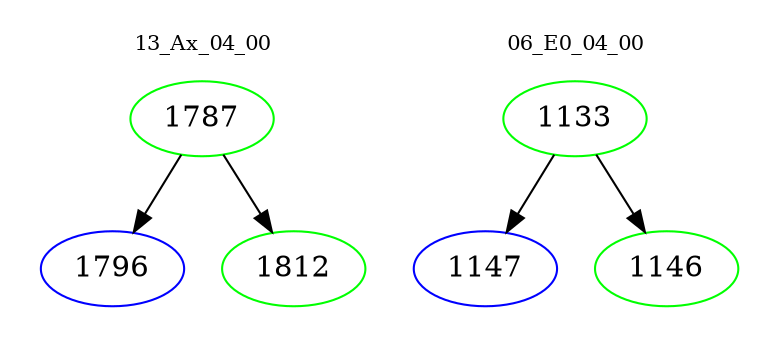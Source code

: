 digraph{
subgraph cluster_0 {
color = white
label = "13_Ax_04_00";
fontsize=10;
T0_1787 [label="1787", color="green"]
T0_1787 -> T0_1796 [color="black"]
T0_1796 [label="1796", color="blue"]
T0_1787 -> T0_1812 [color="black"]
T0_1812 [label="1812", color="green"]
}
subgraph cluster_1 {
color = white
label = "06_E0_04_00";
fontsize=10;
T1_1133 [label="1133", color="green"]
T1_1133 -> T1_1147 [color="black"]
T1_1147 [label="1147", color="blue"]
T1_1133 -> T1_1146 [color="black"]
T1_1146 [label="1146", color="green"]
}
}
